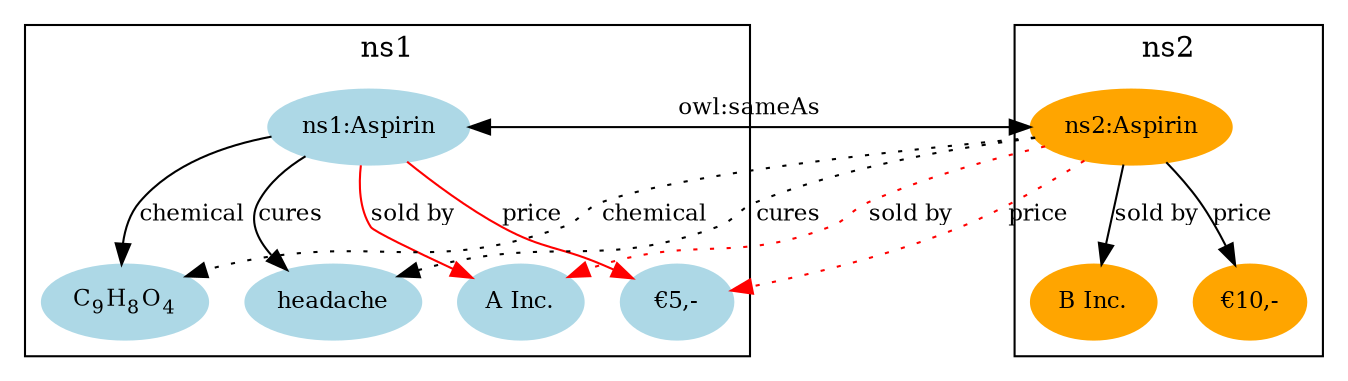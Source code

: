digraph identity_crisis4 {
  edge [fontsize=11.0];
  node [fontsize=11.0];

  subgraph cluster_ns1 {
    label=<ns1>;
    node [color=lightblue,style=filled];

    c9h8o4 [label=<C<SUB>9</SUB>H<SUB>8</SUB>O<SUB>4</SUB>>];
    ns1 [label=<ns1:Aspirin>];
    headache [label=<headache>];
    ainc [label=<A Inc.>];
    aprice [label=<€5,->];

    ns1 -> c9h8o4 [label=<chemical>];
    ns1 -> headache [label=<cures>];
    ns1 -> ainc [color="red",label=<sold by>];
    ns1 -> aprice [color="red",label=<price>];
  }
  
  subgraph cluster_ns2 {
    label=<ns2>;
    node [color=orange,style=filled];

    ns2 [label=<ns2:Aspirin>];
    binc [label=<B Inc.>];
    bprice [label=<€10,->];
    
    ns2 -> binc [label=<sold by>];
    ns2 -> bprice [label=<price>];
  }

  ns1 -> ns2 [dir="both",label=<owl:sameAs>];

  {
    edge [style="dotted"];
    
    ns2 -> c9h8o4 [label=<chemical>];
    ns2 -> headache [label=<cures>];
    ns2 -> ainc [color="red",label=<sold by>];
    ns2 -> aprice [color="red",label=<price>];   
  }
}

